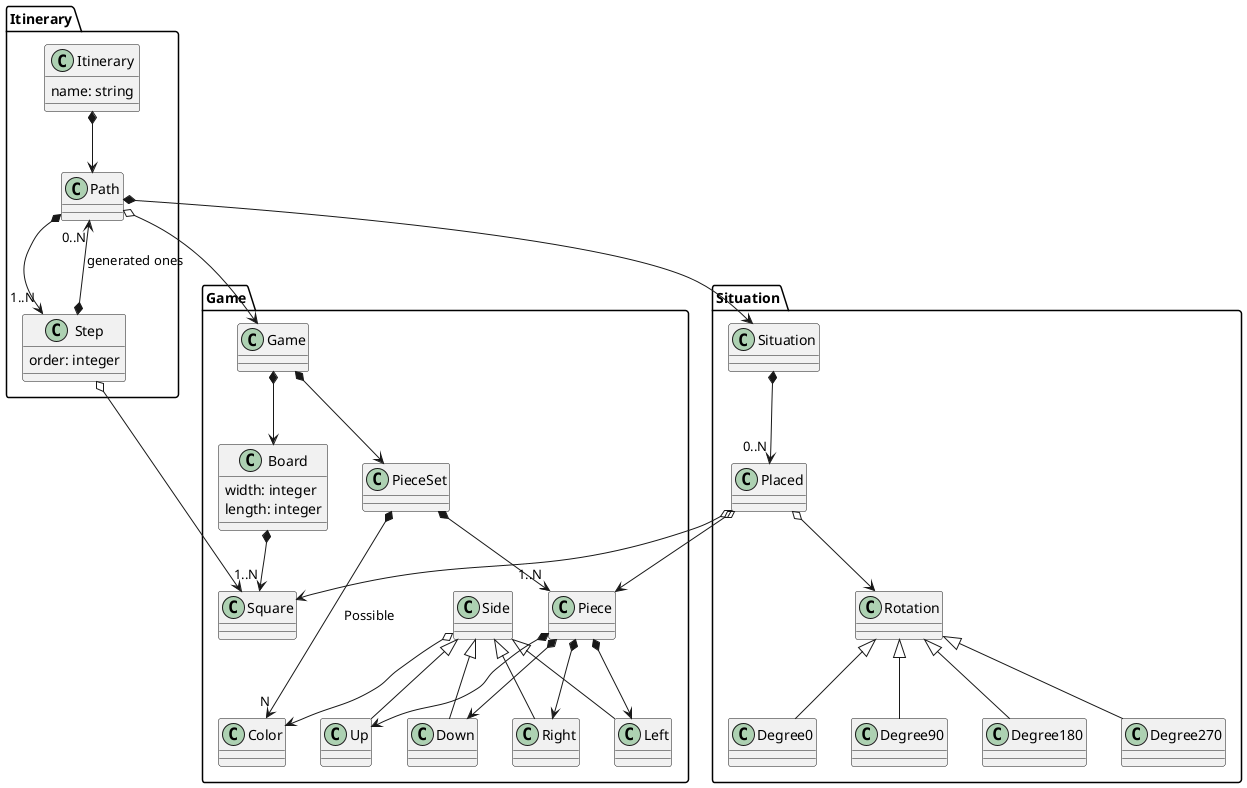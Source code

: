 @startuml
package Game{
    class Game
    class Board {
        width: integer
        length: integer
    }
    class Square
    class PieceSet
    class Piece
    class Color
    class Side

    Game *--> Board
    Game *--> PieceSet
    Board *--> "1..N" Square
    PieceSet *--> "N" Color: Possible
    Piece *--> Up
    Piece *--> Right
    Piece *--> Down
    Piece *--> Left
    PieceSet *--> "1..N" Piece
    Side o--> Color
    Side <|-- Up : ""
    Side <|-- Right
    Side <|-- Down: ""
    Side <|-- Left
}
package Situation {
    class Situation
    class Placed
    class Rotation

    Placed o--> Rotation
    Situation *--> "0..N" Placed
    Rotation <|-- Degree0
    Rotation <|-- Degree90
    Rotation <|-- Degree180
    Rotation <|-- Degree270
}
package Itinerary {
    class Itinerary {
        name: string
    }
    class Path
    class Step {
        order: integer
    }

    Path *--> "1..N" Step
    Itinerary *--> Path
    Step *--> "0..N" Path : "generated ones"
}
Path o--> Game.Game
Path *--> Situation.Situation
Placed o--> Square
Placed o--> Piece
Step o--> Square
@enduml